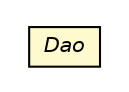 #!/usr/local/bin/dot
#
# Class diagram 
# Generated by UMLGraph version 5.1 (http://www.umlgraph.org/)
#

digraph G {
	edge [fontname="Helvetica",fontsize=10,labelfontname="Helvetica",labelfontsize=10];
	node [fontname="Helvetica",fontsize=10,shape=plaintext];
	nodesep=0.25;
	ranksep=0.5;
	rankdir=LR;
	// com.inn.headstartdemo.dao.annotation.Dao
	c64364 [label=<<table title="com.inn.headstartdemo.dao.annotation.Dao" border="0" cellborder="1" cellspacing="0" cellpadding="2" port="p" bgcolor="lemonChiffon" href="./Dao.html">
		<tr><td><table border="0" cellspacing="0" cellpadding="1">
<tr><td align="center" balign="center"><font face="Helvetica-Oblique"> Dao </font></td></tr>
		</table></td></tr>
		</table>>, fontname="Helvetica", fontcolor="black", fontsize=10.0];
}

